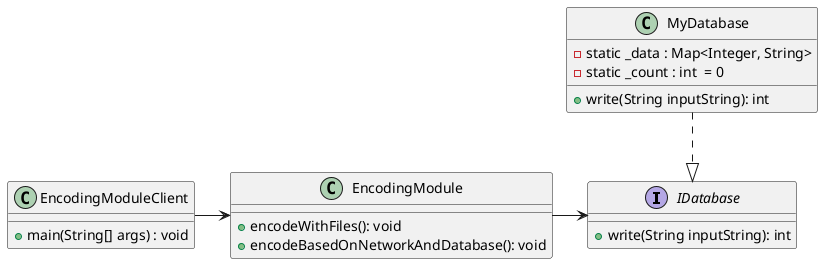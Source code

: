 
@startuml DIP

interface IDatabase {
    + write(String inputString): int
}

class EncodingModule {
    + encodeWithFiles(): void 
    + encodeBasedOnNetworkAndDatabase(): void 
}

class MyDatabase {
    -  static _data : Map<Integer, String> 
    -  static _count : int  = 0
    + write(String inputString): int
}

class EncodingModuleClient {
    + main(String[] args) : void
}


EncodingModule -> IDatabase
EncodingModuleClient -> EncodingModule
MyDatabase ..|> IDatabase

